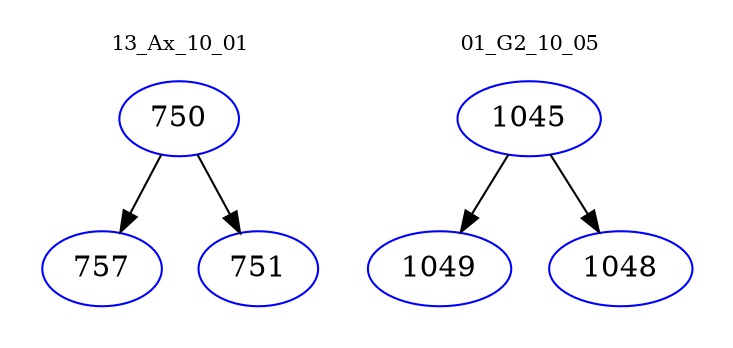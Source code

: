 digraph{
subgraph cluster_0 {
color = white
label = "13_Ax_10_01";
fontsize=10;
T0_750 [label="750", color="blue"]
T0_750 -> T0_757 [color="black"]
T0_757 [label="757", color="blue"]
T0_750 -> T0_751 [color="black"]
T0_751 [label="751", color="blue"]
}
subgraph cluster_1 {
color = white
label = "01_G2_10_05";
fontsize=10;
T1_1045 [label="1045", color="blue"]
T1_1045 -> T1_1049 [color="black"]
T1_1049 [label="1049", color="blue"]
T1_1045 -> T1_1048 [color="black"]
T1_1048 [label="1048", color="blue"]
}
}
